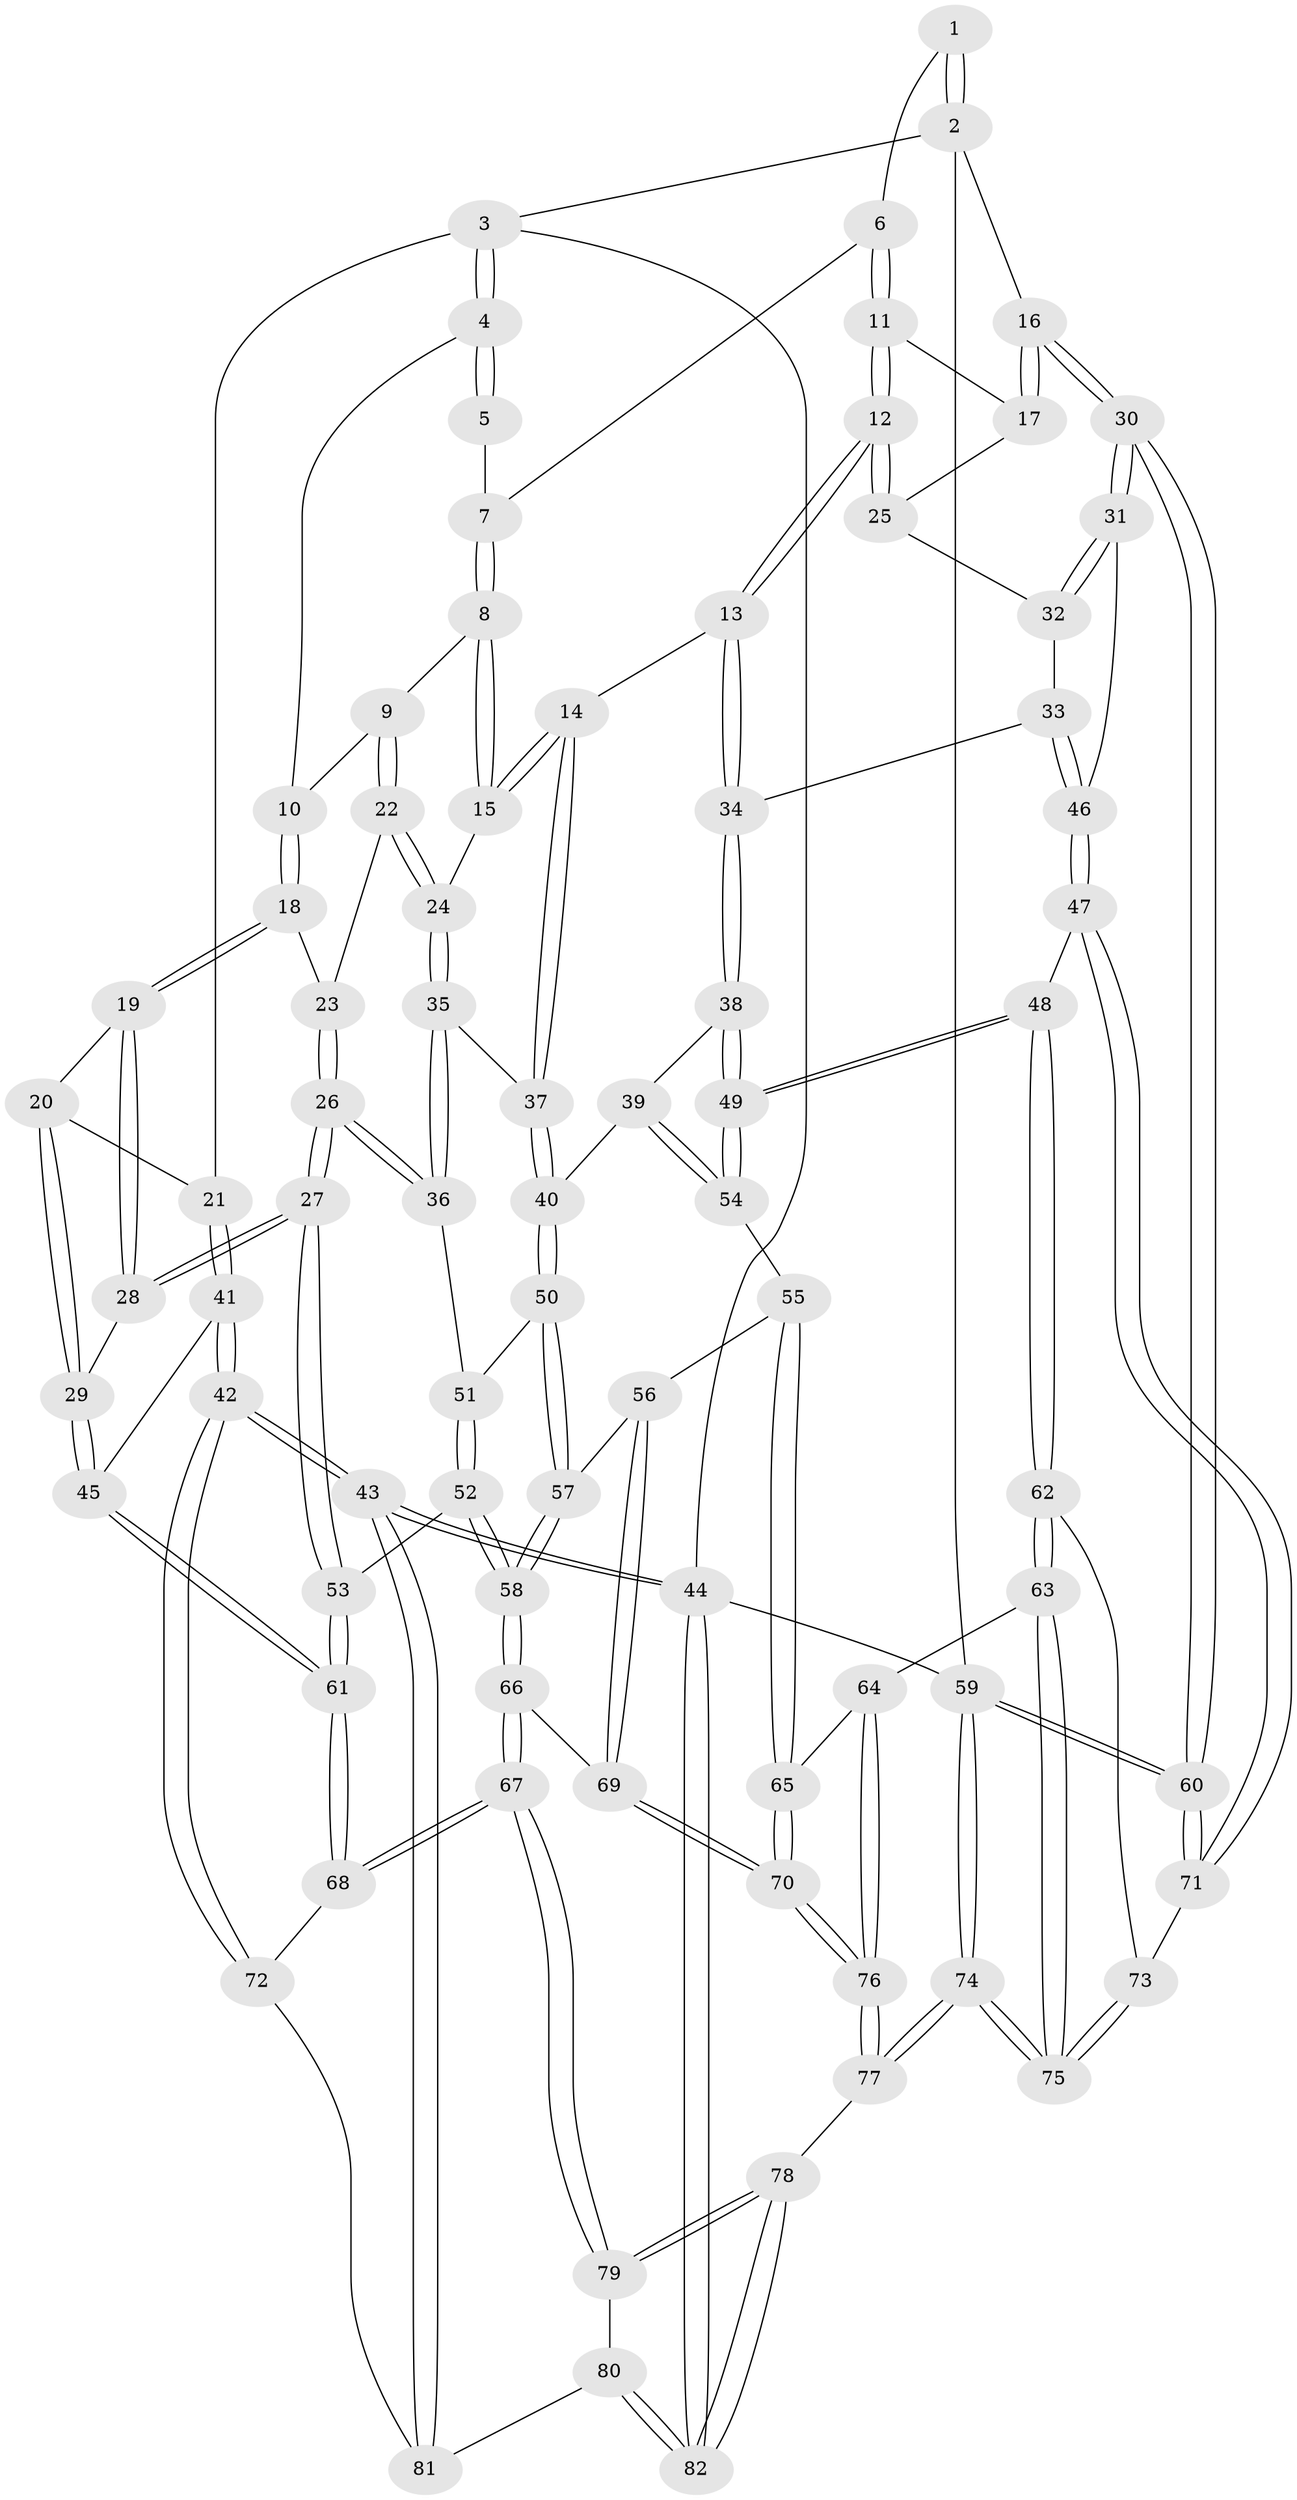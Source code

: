 // coarse degree distribution, {4: 0.5319148936170213, 5: 0.2553191489361702, 7: 0.02127659574468085, 3: 0.10638297872340426, 6: 0.0851063829787234}
// Generated by graph-tools (version 1.1) at 2025/42/03/06/25 10:42:31]
// undirected, 82 vertices, 202 edges
graph export_dot {
graph [start="1"]
  node [color=gray90,style=filled];
  1 [pos="+0.9003622773929849+0"];
  2 [pos="+1+0"];
  3 [pos="+0+0"];
  4 [pos="+0.2171885544503325+0"];
  5 [pos="+0.47047774906674505+0"];
  6 [pos="+0.7791761510662595+0.09879151101038978"];
  7 [pos="+0.5951127408847107+0.09920323270466799"];
  8 [pos="+0.6121864381437581+0.24686295958876603"];
  9 [pos="+0.4285338635054402+0.23651845942799082"];
  10 [pos="+0.30234595820312615+0.1075538596524899"];
  11 [pos="+0.7794970528894671+0.20802846052419408"];
  12 [pos="+0.7269146537780029+0.32211479455215203"];
  13 [pos="+0.7265201834821231+0.3223410268377795"];
  14 [pos="+0.7206861900000658+0.32206578246992884"];
  15 [pos="+0.6544573258679683+0.2808928525293206"];
  16 [pos="+1+0.024805632460287157"];
  17 [pos="+1+0.14695158293323624"];
  18 [pos="+0.24950524591716158+0.34976072012739706"];
  19 [pos="+0.24009909616536354+0.3576903648282937"];
  20 [pos="+0.2065891776632683+0.35159643712216243"];
  21 [pos="+0+0.06104307092681007"];
  22 [pos="+0.43029729061514566+0.3895702001861765"];
  23 [pos="+0.3197219544336393+0.38597155517323617"];
  24 [pos="+0.4326919095282998+0.3934531249866389"];
  25 [pos="+0.8555474102901084+0.3466260580220298"];
  26 [pos="+0.3041072014474138+0.5378521651463595"];
  27 [pos="+0.2461235775954252+0.5685435420811705"];
  28 [pos="+0.19105557583072824+0.5097978724640033"];
  29 [pos="+0+0.4498494593886712"];
  30 [pos="+1+0.4881972739919037"];
  31 [pos="+1+0.48833764252926287"];
  32 [pos="+0.8884837856707223+0.3748301760778806"];
  33 [pos="+0.8902270147916179+0.5233843258444796"];
  34 [pos="+0.7453726738386403+0.41595995035997124"];
  35 [pos="+0.45860353253075026+0.45793246947636995"];
  36 [pos="+0.40495238939794853+0.5126588912540739"];
  37 [pos="+0.5421631750935706+0.4790927405679898"];
  38 [pos="+0.7391725020587679+0.5187654583242391"];
  39 [pos="+0.5945255137009771+0.5487324946611652"];
  40 [pos="+0.5599037112472846+0.5218619093336964"];
  41 [pos="+0+0.4369910773476789"];
  42 [pos="+0+0.7208187220908218"];
  43 [pos="+0+1"];
  44 [pos="+0+1"];
  45 [pos="+0+0.443966085760009"];
  46 [pos="+0.9113423292131207+0.5619737247534478"];
  47 [pos="+0.8318356490420485+0.6526007236455427"];
  48 [pos="+0.803139242321149+0.6647526646422264"];
  49 [pos="+0.7826876480453835+0.6459550411238341"];
  50 [pos="+0.5086075281944288+0.6261543858711652"];
  51 [pos="+0.41215178306015077+0.5358887051066611"];
  52 [pos="+0.4233221868617901+0.6425258392058466"];
  53 [pos="+0.24578861212030637+0.5914825221147809"];
  54 [pos="+0.6363234173542559+0.6285909359586661"];
  55 [pos="+0.6081580298726832+0.6606794542463857"];
  56 [pos="+0.5512770425483723+0.6736103747170477"];
  57 [pos="+0.5055288653434715+0.642202065925882"];
  58 [pos="+0.4400409403087551+0.6720942101672651"];
  59 [pos="+1+1"];
  60 [pos="+1+0.6858088801289982"];
  61 [pos="+0.21617529467649887+0.7567878268906124"];
  62 [pos="+0.7849147024451102+0.7495029547351587"];
  63 [pos="+0.775373959942932+0.7702331972286787"];
  64 [pos="+0.7653367830424824+0.7727431229527235"];
  65 [pos="+0.6236038344156241+0.716949470935987"];
  66 [pos="+0.4131501985991447+0.7374686036516852"];
  67 [pos="+0.24723124593962095+0.7966467161905548"];
  68 [pos="+0.21679090026774667+0.76472421888933"];
  69 [pos="+0.5361881734921563+0.8074730774620594"];
  70 [pos="+0.5430321467948319+0.8163640165603194"];
  71 [pos="+1+0.7254122885317931"];
  72 [pos="+0.07413654203864999+0.7922529880033673"];
  73 [pos="+0.9545460610564456+0.7954309436667973"];
  74 [pos="+0.9601601267911949+1"];
  75 [pos="+0.9472503920008899+1"];
  76 [pos="+0.5662011179230668+0.8725779923819615"];
  77 [pos="+0.5064602455423032+1"];
  78 [pos="+0.37956368789506445+1"];
  79 [pos="+0.27613994013531873+0.923657809242875"];
  80 [pos="+0.08741914848947148+0.9441150403747753"];
  81 [pos="+0.036829744998349144+0.940945995791"];
  82 [pos="+0.19014252426557857+1"];
  1 -- 2;
  1 -- 2;
  1 -- 6;
  2 -- 3;
  2 -- 16;
  2 -- 59;
  3 -- 4;
  3 -- 4;
  3 -- 21;
  3 -- 44;
  4 -- 5;
  4 -- 5;
  4 -- 10;
  5 -- 7;
  6 -- 7;
  6 -- 11;
  6 -- 11;
  7 -- 8;
  7 -- 8;
  8 -- 9;
  8 -- 15;
  8 -- 15;
  9 -- 10;
  9 -- 22;
  9 -- 22;
  10 -- 18;
  10 -- 18;
  11 -- 12;
  11 -- 12;
  11 -- 17;
  12 -- 13;
  12 -- 13;
  12 -- 25;
  12 -- 25;
  13 -- 14;
  13 -- 34;
  13 -- 34;
  14 -- 15;
  14 -- 15;
  14 -- 37;
  14 -- 37;
  15 -- 24;
  16 -- 17;
  16 -- 17;
  16 -- 30;
  16 -- 30;
  17 -- 25;
  18 -- 19;
  18 -- 19;
  18 -- 23;
  19 -- 20;
  19 -- 28;
  19 -- 28;
  20 -- 21;
  20 -- 29;
  20 -- 29;
  21 -- 41;
  21 -- 41;
  22 -- 23;
  22 -- 24;
  22 -- 24;
  23 -- 26;
  23 -- 26;
  24 -- 35;
  24 -- 35;
  25 -- 32;
  26 -- 27;
  26 -- 27;
  26 -- 36;
  26 -- 36;
  27 -- 28;
  27 -- 28;
  27 -- 53;
  27 -- 53;
  28 -- 29;
  29 -- 45;
  29 -- 45;
  30 -- 31;
  30 -- 31;
  30 -- 60;
  30 -- 60;
  31 -- 32;
  31 -- 32;
  31 -- 46;
  32 -- 33;
  33 -- 34;
  33 -- 46;
  33 -- 46;
  34 -- 38;
  34 -- 38;
  35 -- 36;
  35 -- 36;
  35 -- 37;
  36 -- 51;
  37 -- 40;
  37 -- 40;
  38 -- 39;
  38 -- 49;
  38 -- 49;
  39 -- 40;
  39 -- 54;
  39 -- 54;
  40 -- 50;
  40 -- 50;
  41 -- 42;
  41 -- 42;
  41 -- 45;
  42 -- 43;
  42 -- 43;
  42 -- 72;
  42 -- 72;
  43 -- 44;
  43 -- 44;
  43 -- 81;
  43 -- 81;
  44 -- 82;
  44 -- 82;
  44 -- 59;
  45 -- 61;
  45 -- 61;
  46 -- 47;
  46 -- 47;
  47 -- 48;
  47 -- 71;
  47 -- 71;
  48 -- 49;
  48 -- 49;
  48 -- 62;
  48 -- 62;
  49 -- 54;
  49 -- 54;
  50 -- 51;
  50 -- 57;
  50 -- 57;
  51 -- 52;
  51 -- 52;
  52 -- 53;
  52 -- 58;
  52 -- 58;
  53 -- 61;
  53 -- 61;
  54 -- 55;
  55 -- 56;
  55 -- 65;
  55 -- 65;
  56 -- 57;
  56 -- 69;
  56 -- 69;
  57 -- 58;
  57 -- 58;
  58 -- 66;
  58 -- 66;
  59 -- 60;
  59 -- 60;
  59 -- 74;
  59 -- 74;
  60 -- 71;
  60 -- 71;
  61 -- 68;
  61 -- 68;
  62 -- 63;
  62 -- 63;
  62 -- 73;
  63 -- 64;
  63 -- 75;
  63 -- 75;
  64 -- 65;
  64 -- 76;
  64 -- 76;
  65 -- 70;
  65 -- 70;
  66 -- 67;
  66 -- 67;
  66 -- 69;
  67 -- 68;
  67 -- 68;
  67 -- 79;
  67 -- 79;
  68 -- 72;
  69 -- 70;
  69 -- 70;
  70 -- 76;
  70 -- 76;
  71 -- 73;
  72 -- 81;
  73 -- 75;
  73 -- 75;
  74 -- 75;
  74 -- 75;
  74 -- 77;
  74 -- 77;
  76 -- 77;
  76 -- 77;
  77 -- 78;
  78 -- 79;
  78 -- 79;
  78 -- 82;
  78 -- 82;
  79 -- 80;
  80 -- 81;
  80 -- 82;
  80 -- 82;
}
